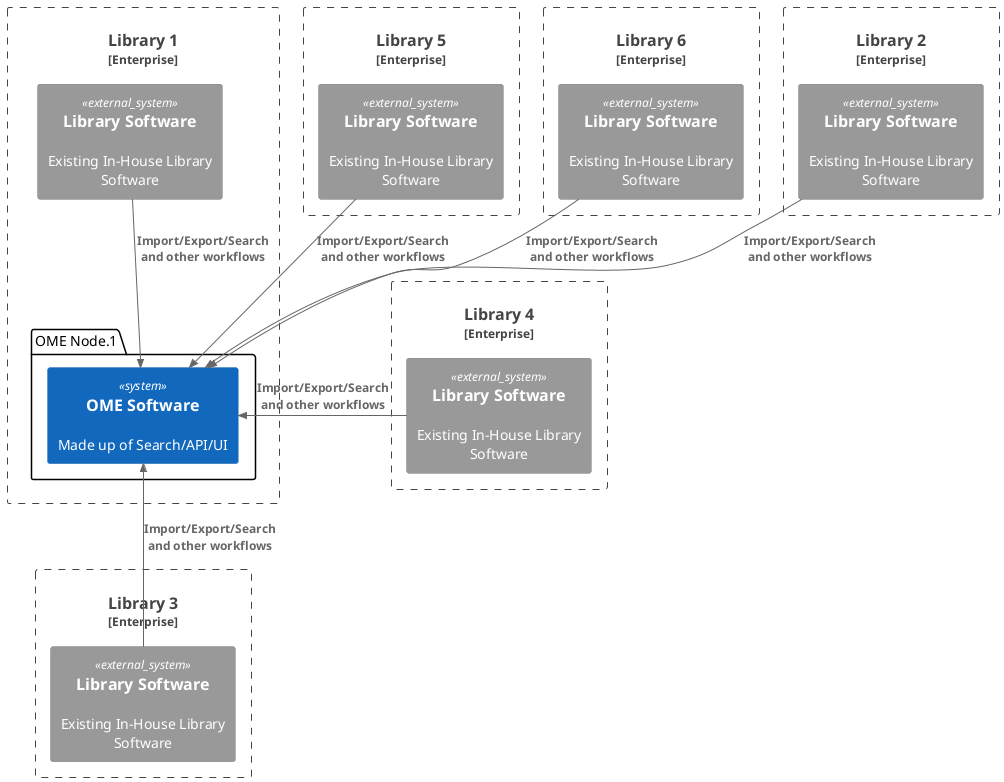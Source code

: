 @startuml
!include  <C4/C4_Context.puml>
!include <office/Users/user.puml>

' HIDE_STEREOTYPE()
' LAYOUT_WITH_LEGEND()


   Enterprise_Boundary(Library_5, "Library 5") {

      System_Ext(InHouseSoftware_5, "Library Software", "Existing In-House Library Software")

   }

   Enterprise_Boundary(Library_6, "Library 6") {

      System_Ext(InHouseSoftware_6, "Library Software", "Existing In-House Library Software")

   }

   Enterprise_Boundary(Library_2, "Library 2") {
      System_Ext(InHouseSoftware_2, "Library Software", "Existing In-House Library Software")
   }

   Enterprise_Boundary(Library_3, "Library 3") {

      System_Ext(InHouseSoftware_3, "Library Software", "Existing In-House Library Software")

   }

   Enterprise_Boundary(Library_4, "Library 4") {

      System_Ext(InHouseSoftware_4, "Library Software", "Existing In-House Library Software")

   }

   Enterprise_Boundary(Library_1, "Library 1") {

      System_Ext(InHouseSoftware_1, "Library Software", "Existing In-House Library Software")

      package "OME Node.1" {
      	 System(API_1, "OME Software", "Made up of Search/API/UI")
      }

      Rel(InHouseSoftware_1, API_1, "Import/Export/Search and other workflows")
   }



   Rel(InHouseSoftware_2, API_1, "Import/Export/Search and other workflows")
   Rel_U(InHouseSoftware_3, API_1, "Import/Export/Search and other workflows")
   Rel_L(InHouseSoftware_4, API_1, "Import/Export/Search and other workflows")
   Rel(InHouseSoftware_5, API_1, "Import/Export/Search and other workflows")
   Rel(InHouseSoftware_6, API_1, "Import/Export/Search and other workflows")

@enduml
